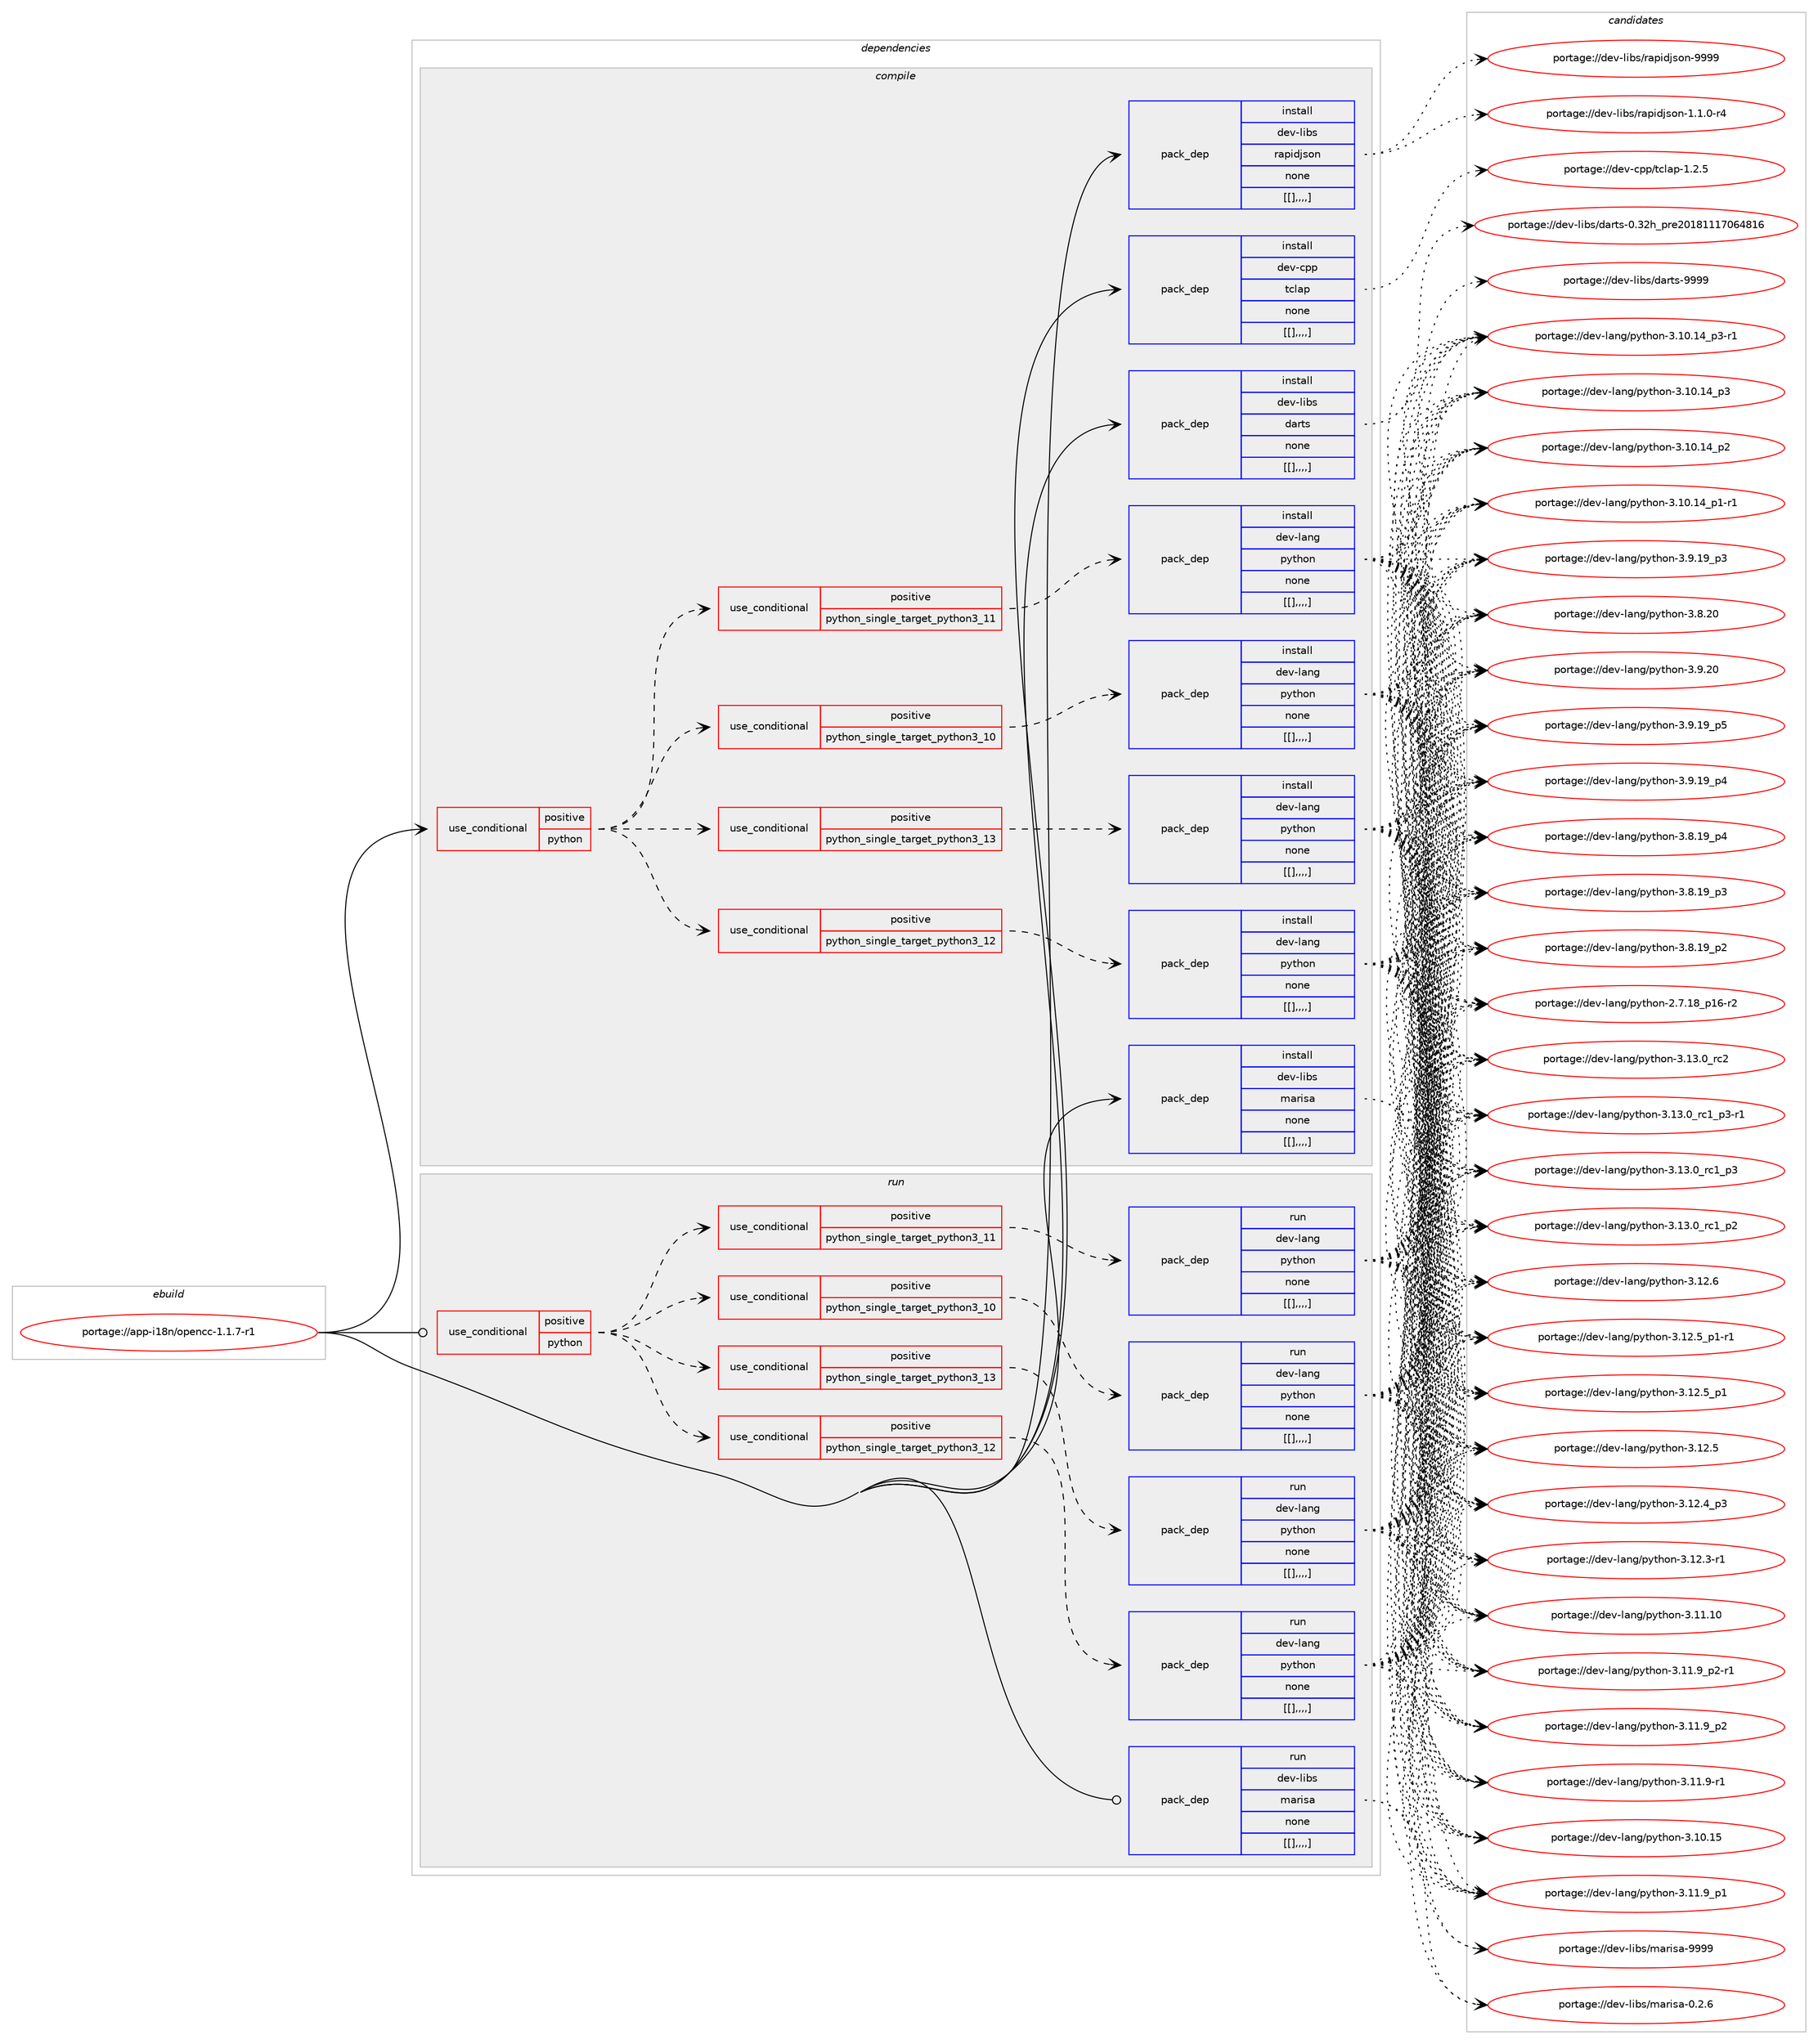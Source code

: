 digraph prolog {

# *************
# Graph options
# *************

newrank=true;
concentrate=true;
compound=true;
graph [rankdir=LR,fontname=Helvetica,fontsize=10,ranksep=1.5];#, ranksep=2.5, nodesep=0.2];
edge  [arrowhead=vee];
node  [fontname=Helvetica,fontsize=10];

# **********
# The ebuild
# **********

subgraph cluster_leftcol {
color=gray;
label=<<i>ebuild</i>>;
id [label="portage://app-i18n/opencc-1.1.7-r1", color=red, width=4, href="../app-i18n/opencc-1.1.7-r1.svg"];
}

# ****************
# The dependencies
# ****************

subgraph cluster_midcol {
color=gray;
label=<<i>dependencies</i>>;
subgraph cluster_compile {
fillcolor="#eeeeee";
style=filled;
label=<<i>compile</i>>;
subgraph cond11396 {
dependency38805 [label=<<TABLE BORDER="0" CELLBORDER="1" CELLSPACING="0" CELLPADDING="4"><TR><TD ROWSPAN="3" CELLPADDING="10">use_conditional</TD></TR><TR><TD>positive</TD></TR><TR><TD>python</TD></TR></TABLE>>, shape=none, color=red];
subgraph cond11397 {
dependency38806 [label=<<TABLE BORDER="0" CELLBORDER="1" CELLSPACING="0" CELLPADDING="4"><TR><TD ROWSPAN="3" CELLPADDING="10">use_conditional</TD></TR><TR><TD>positive</TD></TR><TR><TD>python_single_target_python3_10</TD></TR></TABLE>>, shape=none, color=red];
subgraph pack27034 {
dependency38807 [label=<<TABLE BORDER="0" CELLBORDER="1" CELLSPACING="0" CELLPADDING="4" WIDTH="220"><TR><TD ROWSPAN="6" CELLPADDING="30">pack_dep</TD></TR><TR><TD WIDTH="110">install</TD></TR><TR><TD>dev-lang</TD></TR><TR><TD>python</TD></TR><TR><TD>none</TD></TR><TR><TD>[[],,,,]</TD></TR></TABLE>>, shape=none, color=blue];
}
dependency38806:e -> dependency38807:w [weight=20,style="dashed",arrowhead="vee"];
}
dependency38805:e -> dependency38806:w [weight=20,style="dashed",arrowhead="vee"];
subgraph cond11398 {
dependency38808 [label=<<TABLE BORDER="0" CELLBORDER="1" CELLSPACING="0" CELLPADDING="4"><TR><TD ROWSPAN="3" CELLPADDING="10">use_conditional</TD></TR><TR><TD>positive</TD></TR><TR><TD>python_single_target_python3_11</TD></TR></TABLE>>, shape=none, color=red];
subgraph pack27035 {
dependency38809 [label=<<TABLE BORDER="0" CELLBORDER="1" CELLSPACING="0" CELLPADDING="4" WIDTH="220"><TR><TD ROWSPAN="6" CELLPADDING="30">pack_dep</TD></TR><TR><TD WIDTH="110">install</TD></TR><TR><TD>dev-lang</TD></TR><TR><TD>python</TD></TR><TR><TD>none</TD></TR><TR><TD>[[],,,,]</TD></TR></TABLE>>, shape=none, color=blue];
}
dependency38808:e -> dependency38809:w [weight=20,style="dashed",arrowhead="vee"];
}
dependency38805:e -> dependency38808:w [weight=20,style="dashed",arrowhead="vee"];
subgraph cond11399 {
dependency38810 [label=<<TABLE BORDER="0" CELLBORDER="1" CELLSPACING="0" CELLPADDING="4"><TR><TD ROWSPAN="3" CELLPADDING="10">use_conditional</TD></TR><TR><TD>positive</TD></TR><TR><TD>python_single_target_python3_12</TD></TR></TABLE>>, shape=none, color=red];
subgraph pack27036 {
dependency38811 [label=<<TABLE BORDER="0" CELLBORDER="1" CELLSPACING="0" CELLPADDING="4" WIDTH="220"><TR><TD ROWSPAN="6" CELLPADDING="30">pack_dep</TD></TR><TR><TD WIDTH="110">install</TD></TR><TR><TD>dev-lang</TD></TR><TR><TD>python</TD></TR><TR><TD>none</TD></TR><TR><TD>[[],,,,]</TD></TR></TABLE>>, shape=none, color=blue];
}
dependency38810:e -> dependency38811:w [weight=20,style="dashed",arrowhead="vee"];
}
dependency38805:e -> dependency38810:w [weight=20,style="dashed",arrowhead="vee"];
subgraph cond11400 {
dependency38812 [label=<<TABLE BORDER="0" CELLBORDER="1" CELLSPACING="0" CELLPADDING="4"><TR><TD ROWSPAN="3" CELLPADDING="10">use_conditional</TD></TR><TR><TD>positive</TD></TR><TR><TD>python_single_target_python3_13</TD></TR></TABLE>>, shape=none, color=red];
subgraph pack27037 {
dependency38813 [label=<<TABLE BORDER="0" CELLBORDER="1" CELLSPACING="0" CELLPADDING="4" WIDTH="220"><TR><TD ROWSPAN="6" CELLPADDING="30">pack_dep</TD></TR><TR><TD WIDTH="110">install</TD></TR><TR><TD>dev-lang</TD></TR><TR><TD>python</TD></TR><TR><TD>none</TD></TR><TR><TD>[[],,,,]</TD></TR></TABLE>>, shape=none, color=blue];
}
dependency38812:e -> dependency38813:w [weight=20,style="dashed",arrowhead="vee"];
}
dependency38805:e -> dependency38812:w [weight=20,style="dashed",arrowhead="vee"];
}
id:e -> dependency38805:w [weight=20,style="solid",arrowhead="vee"];
subgraph pack27038 {
dependency38814 [label=<<TABLE BORDER="0" CELLBORDER="1" CELLSPACING="0" CELLPADDING="4" WIDTH="220"><TR><TD ROWSPAN="6" CELLPADDING="30">pack_dep</TD></TR><TR><TD WIDTH="110">install</TD></TR><TR><TD>dev-cpp</TD></TR><TR><TD>tclap</TD></TR><TR><TD>none</TD></TR><TR><TD>[[],,,,]</TD></TR></TABLE>>, shape=none, color=blue];
}
id:e -> dependency38814:w [weight=20,style="solid",arrowhead="vee"];
subgraph pack27039 {
dependency38815 [label=<<TABLE BORDER="0" CELLBORDER="1" CELLSPACING="0" CELLPADDING="4" WIDTH="220"><TR><TD ROWSPAN="6" CELLPADDING="30">pack_dep</TD></TR><TR><TD WIDTH="110">install</TD></TR><TR><TD>dev-libs</TD></TR><TR><TD>darts</TD></TR><TR><TD>none</TD></TR><TR><TD>[[],,,,]</TD></TR></TABLE>>, shape=none, color=blue];
}
id:e -> dependency38815:w [weight=20,style="solid",arrowhead="vee"];
subgraph pack27040 {
dependency38816 [label=<<TABLE BORDER="0" CELLBORDER="1" CELLSPACING="0" CELLPADDING="4" WIDTH="220"><TR><TD ROWSPAN="6" CELLPADDING="30">pack_dep</TD></TR><TR><TD WIDTH="110">install</TD></TR><TR><TD>dev-libs</TD></TR><TR><TD>marisa</TD></TR><TR><TD>none</TD></TR><TR><TD>[[],,,,]</TD></TR></TABLE>>, shape=none, color=blue];
}
id:e -> dependency38816:w [weight=20,style="solid",arrowhead="vee"];
subgraph pack27041 {
dependency38817 [label=<<TABLE BORDER="0" CELLBORDER="1" CELLSPACING="0" CELLPADDING="4" WIDTH="220"><TR><TD ROWSPAN="6" CELLPADDING="30">pack_dep</TD></TR><TR><TD WIDTH="110">install</TD></TR><TR><TD>dev-libs</TD></TR><TR><TD>rapidjson</TD></TR><TR><TD>none</TD></TR><TR><TD>[[],,,,]</TD></TR></TABLE>>, shape=none, color=blue];
}
id:e -> dependency38817:w [weight=20,style="solid",arrowhead="vee"];
}
subgraph cluster_compileandrun {
fillcolor="#eeeeee";
style=filled;
label=<<i>compile and run</i>>;
}
subgraph cluster_run {
fillcolor="#eeeeee";
style=filled;
label=<<i>run</i>>;
subgraph cond11401 {
dependency38818 [label=<<TABLE BORDER="0" CELLBORDER="1" CELLSPACING="0" CELLPADDING="4"><TR><TD ROWSPAN="3" CELLPADDING="10">use_conditional</TD></TR><TR><TD>positive</TD></TR><TR><TD>python</TD></TR></TABLE>>, shape=none, color=red];
subgraph cond11402 {
dependency38819 [label=<<TABLE BORDER="0" CELLBORDER="1" CELLSPACING="0" CELLPADDING="4"><TR><TD ROWSPAN="3" CELLPADDING="10">use_conditional</TD></TR><TR><TD>positive</TD></TR><TR><TD>python_single_target_python3_10</TD></TR></TABLE>>, shape=none, color=red];
subgraph pack27042 {
dependency38820 [label=<<TABLE BORDER="0" CELLBORDER="1" CELLSPACING="0" CELLPADDING="4" WIDTH="220"><TR><TD ROWSPAN="6" CELLPADDING="30">pack_dep</TD></TR><TR><TD WIDTH="110">run</TD></TR><TR><TD>dev-lang</TD></TR><TR><TD>python</TD></TR><TR><TD>none</TD></TR><TR><TD>[[],,,,]</TD></TR></TABLE>>, shape=none, color=blue];
}
dependency38819:e -> dependency38820:w [weight=20,style="dashed",arrowhead="vee"];
}
dependency38818:e -> dependency38819:w [weight=20,style="dashed",arrowhead="vee"];
subgraph cond11403 {
dependency38821 [label=<<TABLE BORDER="0" CELLBORDER="1" CELLSPACING="0" CELLPADDING="4"><TR><TD ROWSPAN="3" CELLPADDING="10">use_conditional</TD></TR><TR><TD>positive</TD></TR><TR><TD>python_single_target_python3_11</TD></TR></TABLE>>, shape=none, color=red];
subgraph pack27043 {
dependency38822 [label=<<TABLE BORDER="0" CELLBORDER="1" CELLSPACING="0" CELLPADDING="4" WIDTH="220"><TR><TD ROWSPAN="6" CELLPADDING="30">pack_dep</TD></TR><TR><TD WIDTH="110">run</TD></TR><TR><TD>dev-lang</TD></TR><TR><TD>python</TD></TR><TR><TD>none</TD></TR><TR><TD>[[],,,,]</TD></TR></TABLE>>, shape=none, color=blue];
}
dependency38821:e -> dependency38822:w [weight=20,style="dashed",arrowhead="vee"];
}
dependency38818:e -> dependency38821:w [weight=20,style="dashed",arrowhead="vee"];
subgraph cond11404 {
dependency38823 [label=<<TABLE BORDER="0" CELLBORDER="1" CELLSPACING="0" CELLPADDING="4"><TR><TD ROWSPAN="3" CELLPADDING="10">use_conditional</TD></TR><TR><TD>positive</TD></TR><TR><TD>python_single_target_python3_12</TD></TR></TABLE>>, shape=none, color=red];
subgraph pack27044 {
dependency38824 [label=<<TABLE BORDER="0" CELLBORDER="1" CELLSPACING="0" CELLPADDING="4" WIDTH="220"><TR><TD ROWSPAN="6" CELLPADDING="30">pack_dep</TD></TR><TR><TD WIDTH="110">run</TD></TR><TR><TD>dev-lang</TD></TR><TR><TD>python</TD></TR><TR><TD>none</TD></TR><TR><TD>[[],,,,]</TD></TR></TABLE>>, shape=none, color=blue];
}
dependency38823:e -> dependency38824:w [weight=20,style="dashed",arrowhead="vee"];
}
dependency38818:e -> dependency38823:w [weight=20,style="dashed",arrowhead="vee"];
subgraph cond11405 {
dependency38825 [label=<<TABLE BORDER="0" CELLBORDER="1" CELLSPACING="0" CELLPADDING="4"><TR><TD ROWSPAN="3" CELLPADDING="10">use_conditional</TD></TR><TR><TD>positive</TD></TR><TR><TD>python_single_target_python3_13</TD></TR></TABLE>>, shape=none, color=red];
subgraph pack27045 {
dependency38826 [label=<<TABLE BORDER="0" CELLBORDER="1" CELLSPACING="0" CELLPADDING="4" WIDTH="220"><TR><TD ROWSPAN="6" CELLPADDING="30">pack_dep</TD></TR><TR><TD WIDTH="110">run</TD></TR><TR><TD>dev-lang</TD></TR><TR><TD>python</TD></TR><TR><TD>none</TD></TR><TR><TD>[[],,,,]</TD></TR></TABLE>>, shape=none, color=blue];
}
dependency38825:e -> dependency38826:w [weight=20,style="dashed",arrowhead="vee"];
}
dependency38818:e -> dependency38825:w [weight=20,style="dashed",arrowhead="vee"];
}
id:e -> dependency38818:w [weight=20,style="solid",arrowhead="odot"];
subgraph pack27046 {
dependency38827 [label=<<TABLE BORDER="0" CELLBORDER="1" CELLSPACING="0" CELLPADDING="4" WIDTH="220"><TR><TD ROWSPAN="6" CELLPADDING="30">pack_dep</TD></TR><TR><TD WIDTH="110">run</TD></TR><TR><TD>dev-libs</TD></TR><TR><TD>marisa</TD></TR><TR><TD>none</TD></TR><TR><TD>[[],,,,]</TD></TR></TABLE>>, shape=none, color=blue];
}
id:e -> dependency38827:w [weight=20,style="solid",arrowhead="odot"];
}
}

# **************
# The candidates
# **************

subgraph cluster_choices {
rank=same;
color=gray;
label=<<i>candidates</i>>;

subgraph choice27034 {
color=black;
nodesep=1;
choice10010111845108971101034711212111610411111045514649514648951149950 [label="portage://dev-lang/python-3.13.0_rc2", color=red, width=4,href="../dev-lang/python-3.13.0_rc2.svg"];
choice1001011184510897110103471121211161041111104551464951464895114994995112514511449 [label="portage://dev-lang/python-3.13.0_rc1_p3-r1", color=red, width=4,href="../dev-lang/python-3.13.0_rc1_p3-r1.svg"];
choice100101118451089711010347112121116104111110455146495146489511499499511251 [label="portage://dev-lang/python-3.13.0_rc1_p3", color=red, width=4,href="../dev-lang/python-3.13.0_rc1_p3.svg"];
choice100101118451089711010347112121116104111110455146495146489511499499511250 [label="portage://dev-lang/python-3.13.0_rc1_p2", color=red, width=4,href="../dev-lang/python-3.13.0_rc1_p2.svg"];
choice10010111845108971101034711212111610411111045514649504654 [label="portage://dev-lang/python-3.12.6", color=red, width=4,href="../dev-lang/python-3.12.6.svg"];
choice1001011184510897110103471121211161041111104551464950465395112494511449 [label="portage://dev-lang/python-3.12.5_p1-r1", color=red, width=4,href="../dev-lang/python-3.12.5_p1-r1.svg"];
choice100101118451089711010347112121116104111110455146495046539511249 [label="portage://dev-lang/python-3.12.5_p1", color=red, width=4,href="../dev-lang/python-3.12.5_p1.svg"];
choice10010111845108971101034711212111610411111045514649504653 [label="portage://dev-lang/python-3.12.5", color=red, width=4,href="../dev-lang/python-3.12.5.svg"];
choice100101118451089711010347112121116104111110455146495046529511251 [label="portage://dev-lang/python-3.12.4_p3", color=red, width=4,href="../dev-lang/python-3.12.4_p3.svg"];
choice100101118451089711010347112121116104111110455146495046514511449 [label="portage://dev-lang/python-3.12.3-r1", color=red, width=4,href="../dev-lang/python-3.12.3-r1.svg"];
choice1001011184510897110103471121211161041111104551464949464948 [label="portage://dev-lang/python-3.11.10", color=red, width=4,href="../dev-lang/python-3.11.10.svg"];
choice1001011184510897110103471121211161041111104551464949465795112504511449 [label="portage://dev-lang/python-3.11.9_p2-r1", color=red, width=4,href="../dev-lang/python-3.11.9_p2-r1.svg"];
choice100101118451089711010347112121116104111110455146494946579511250 [label="portage://dev-lang/python-3.11.9_p2", color=red, width=4,href="../dev-lang/python-3.11.9_p2.svg"];
choice100101118451089711010347112121116104111110455146494946579511249 [label="portage://dev-lang/python-3.11.9_p1", color=red, width=4,href="../dev-lang/python-3.11.9_p1.svg"];
choice100101118451089711010347112121116104111110455146494946574511449 [label="portage://dev-lang/python-3.11.9-r1", color=red, width=4,href="../dev-lang/python-3.11.9-r1.svg"];
choice1001011184510897110103471121211161041111104551464948464953 [label="portage://dev-lang/python-3.10.15", color=red, width=4,href="../dev-lang/python-3.10.15.svg"];
choice100101118451089711010347112121116104111110455146494846495295112514511449 [label="portage://dev-lang/python-3.10.14_p3-r1", color=red, width=4,href="../dev-lang/python-3.10.14_p3-r1.svg"];
choice10010111845108971101034711212111610411111045514649484649529511251 [label="portage://dev-lang/python-3.10.14_p3", color=red, width=4,href="../dev-lang/python-3.10.14_p3.svg"];
choice10010111845108971101034711212111610411111045514649484649529511250 [label="portage://dev-lang/python-3.10.14_p2", color=red, width=4,href="../dev-lang/python-3.10.14_p2.svg"];
choice100101118451089711010347112121116104111110455146494846495295112494511449 [label="portage://dev-lang/python-3.10.14_p1-r1", color=red, width=4,href="../dev-lang/python-3.10.14_p1-r1.svg"];
choice10010111845108971101034711212111610411111045514657465048 [label="portage://dev-lang/python-3.9.20", color=red, width=4,href="../dev-lang/python-3.9.20.svg"];
choice100101118451089711010347112121116104111110455146574649579511253 [label="portage://dev-lang/python-3.9.19_p5", color=red, width=4,href="../dev-lang/python-3.9.19_p5.svg"];
choice100101118451089711010347112121116104111110455146574649579511252 [label="portage://dev-lang/python-3.9.19_p4", color=red, width=4,href="../dev-lang/python-3.9.19_p4.svg"];
choice100101118451089711010347112121116104111110455146574649579511251 [label="portage://dev-lang/python-3.9.19_p3", color=red, width=4,href="../dev-lang/python-3.9.19_p3.svg"];
choice10010111845108971101034711212111610411111045514656465048 [label="portage://dev-lang/python-3.8.20", color=red, width=4,href="../dev-lang/python-3.8.20.svg"];
choice100101118451089711010347112121116104111110455146564649579511252 [label="portage://dev-lang/python-3.8.19_p4", color=red, width=4,href="../dev-lang/python-3.8.19_p4.svg"];
choice100101118451089711010347112121116104111110455146564649579511251 [label="portage://dev-lang/python-3.8.19_p3", color=red, width=4,href="../dev-lang/python-3.8.19_p3.svg"];
choice100101118451089711010347112121116104111110455146564649579511250 [label="portage://dev-lang/python-3.8.19_p2", color=red, width=4,href="../dev-lang/python-3.8.19_p2.svg"];
choice100101118451089711010347112121116104111110455046554649569511249544511450 [label="portage://dev-lang/python-2.7.18_p16-r2", color=red, width=4,href="../dev-lang/python-2.7.18_p16-r2.svg"];
dependency38807:e -> choice10010111845108971101034711212111610411111045514649514648951149950:w [style=dotted,weight="100"];
dependency38807:e -> choice1001011184510897110103471121211161041111104551464951464895114994995112514511449:w [style=dotted,weight="100"];
dependency38807:e -> choice100101118451089711010347112121116104111110455146495146489511499499511251:w [style=dotted,weight="100"];
dependency38807:e -> choice100101118451089711010347112121116104111110455146495146489511499499511250:w [style=dotted,weight="100"];
dependency38807:e -> choice10010111845108971101034711212111610411111045514649504654:w [style=dotted,weight="100"];
dependency38807:e -> choice1001011184510897110103471121211161041111104551464950465395112494511449:w [style=dotted,weight="100"];
dependency38807:e -> choice100101118451089711010347112121116104111110455146495046539511249:w [style=dotted,weight="100"];
dependency38807:e -> choice10010111845108971101034711212111610411111045514649504653:w [style=dotted,weight="100"];
dependency38807:e -> choice100101118451089711010347112121116104111110455146495046529511251:w [style=dotted,weight="100"];
dependency38807:e -> choice100101118451089711010347112121116104111110455146495046514511449:w [style=dotted,weight="100"];
dependency38807:e -> choice1001011184510897110103471121211161041111104551464949464948:w [style=dotted,weight="100"];
dependency38807:e -> choice1001011184510897110103471121211161041111104551464949465795112504511449:w [style=dotted,weight="100"];
dependency38807:e -> choice100101118451089711010347112121116104111110455146494946579511250:w [style=dotted,weight="100"];
dependency38807:e -> choice100101118451089711010347112121116104111110455146494946579511249:w [style=dotted,weight="100"];
dependency38807:e -> choice100101118451089711010347112121116104111110455146494946574511449:w [style=dotted,weight="100"];
dependency38807:e -> choice1001011184510897110103471121211161041111104551464948464953:w [style=dotted,weight="100"];
dependency38807:e -> choice100101118451089711010347112121116104111110455146494846495295112514511449:w [style=dotted,weight="100"];
dependency38807:e -> choice10010111845108971101034711212111610411111045514649484649529511251:w [style=dotted,weight="100"];
dependency38807:e -> choice10010111845108971101034711212111610411111045514649484649529511250:w [style=dotted,weight="100"];
dependency38807:e -> choice100101118451089711010347112121116104111110455146494846495295112494511449:w [style=dotted,weight="100"];
dependency38807:e -> choice10010111845108971101034711212111610411111045514657465048:w [style=dotted,weight="100"];
dependency38807:e -> choice100101118451089711010347112121116104111110455146574649579511253:w [style=dotted,weight="100"];
dependency38807:e -> choice100101118451089711010347112121116104111110455146574649579511252:w [style=dotted,weight="100"];
dependency38807:e -> choice100101118451089711010347112121116104111110455146574649579511251:w [style=dotted,weight="100"];
dependency38807:e -> choice10010111845108971101034711212111610411111045514656465048:w [style=dotted,weight="100"];
dependency38807:e -> choice100101118451089711010347112121116104111110455146564649579511252:w [style=dotted,weight="100"];
dependency38807:e -> choice100101118451089711010347112121116104111110455146564649579511251:w [style=dotted,weight="100"];
dependency38807:e -> choice100101118451089711010347112121116104111110455146564649579511250:w [style=dotted,weight="100"];
dependency38807:e -> choice100101118451089711010347112121116104111110455046554649569511249544511450:w [style=dotted,weight="100"];
}
subgraph choice27035 {
color=black;
nodesep=1;
choice10010111845108971101034711212111610411111045514649514648951149950 [label="portage://dev-lang/python-3.13.0_rc2", color=red, width=4,href="../dev-lang/python-3.13.0_rc2.svg"];
choice1001011184510897110103471121211161041111104551464951464895114994995112514511449 [label="portage://dev-lang/python-3.13.0_rc1_p3-r1", color=red, width=4,href="../dev-lang/python-3.13.0_rc1_p3-r1.svg"];
choice100101118451089711010347112121116104111110455146495146489511499499511251 [label="portage://dev-lang/python-3.13.0_rc1_p3", color=red, width=4,href="../dev-lang/python-3.13.0_rc1_p3.svg"];
choice100101118451089711010347112121116104111110455146495146489511499499511250 [label="portage://dev-lang/python-3.13.0_rc1_p2", color=red, width=4,href="../dev-lang/python-3.13.0_rc1_p2.svg"];
choice10010111845108971101034711212111610411111045514649504654 [label="portage://dev-lang/python-3.12.6", color=red, width=4,href="../dev-lang/python-3.12.6.svg"];
choice1001011184510897110103471121211161041111104551464950465395112494511449 [label="portage://dev-lang/python-3.12.5_p1-r1", color=red, width=4,href="../dev-lang/python-3.12.5_p1-r1.svg"];
choice100101118451089711010347112121116104111110455146495046539511249 [label="portage://dev-lang/python-3.12.5_p1", color=red, width=4,href="../dev-lang/python-3.12.5_p1.svg"];
choice10010111845108971101034711212111610411111045514649504653 [label="portage://dev-lang/python-3.12.5", color=red, width=4,href="../dev-lang/python-3.12.5.svg"];
choice100101118451089711010347112121116104111110455146495046529511251 [label="portage://dev-lang/python-3.12.4_p3", color=red, width=4,href="../dev-lang/python-3.12.4_p3.svg"];
choice100101118451089711010347112121116104111110455146495046514511449 [label="portage://dev-lang/python-3.12.3-r1", color=red, width=4,href="../dev-lang/python-3.12.3-r1.svg"];
choice1001011184510897110103471121211161041111104551464949464948 [label="portage://dev-lang/python-3.11.10", color=red, width=4,href="../dev-lang/python-3.11.10.svg"];
choice1001011184510897110103471121211161041111104551464949465795112504511449 [label="portage://dev-lang/python-3.11.9_p2-r1", color=red, width=4,href="../dev-lang/python-3.11.9_p2-r1.svg"];
choice100101118451089711010347112121116104111110455146494946579511250 [label="portage://dev-lang/python-3.11.9_p2", color=red, width=4,href="../dev-lang/python-3.11.9_p2.svg"];
choice100101118451089711010347112121116104111110455146494946579511249 [label="portage://dev-lang/python-3.11.9_p1", color=red, width=4,href="../dev-lang/python-3.11.9_p1.svg"];
choice100101118451089711010347112121116104111110455146494946574511449 [label="portage://dev-lang/python-3.11.9-r1", color=red, width=4,href="../dev-lang/python-3.11.9-r1.svg"];
choice1001011184510897110103471121211161041111104551464948464953 [label="portage://dev-lang/python-3.10.15", color=red, width=4,href="../dev-lang/python-3.10.15.svg"];
choice100101118451089711010347112121116104111110455146494846495295112514511449 [label="portage://dev-lang/python-3.10.14_p3-r1", color=red, width=4,href="../dev-lang/python-3.10.14_p3-r1.svg"];
choice10010111845108971101034711212111610411111045514649484649529511251 [label="portage://dev-lang/python-3.10.14_p3", color=red, width=4,href="../dev-lang/python-3.10.14_p3.svg"];
choice10010111845108971101034711212111610411111045514649484649529511250 [label="portage://dev-lang/python-3.10.14_p2", color=red, width=4,href="../dev-lang/python-3.10.14_p2.svg"];
choice100101118451089711010347112121116104111110455146494846495295112494511449 [label="portage://dev-lang/python-3.10.14_p1-r1", color=red, width=4,href="../dev-lang/python-3.10.14_p1-r1.svg"];
choice10010111845108971101034711212111610411111045514657465048 [label="portage://dev-lang/python-3.9.20", color=red, width=4,href="../dev-lang/python-3.9.20.svg"];
choice100101118451089711010347112121116104111110455146574649579511253 [label="portage://dev-lang/python-3.9.19_p5", color=red, width=4,href="../dev-lang/python-3.9.19_p5.svg"];
choice100101118451089711010347112121116104111110455146574649579511252 [label="portage://dev-lang/python-3.9.19_p4", color=red, width=4,href="../dev-lang/python-3.9.19_p4.svg"];
choice100101118451089711010347112121116104111110455146574649579511251 [label="portage://dev-lang/python-3.9.19_p3", color=red, width=4,href="../dev-lang/python-3.9.19_p3.svg"];
choice10010111845108971101034711212111610411111045514656465048 [label="portage://dev-lang/python-3.8.20", color=red, width=4,href="../dev-lang/python-3.8.20.svg"];
choice100101118451089711010347112121116104111110455146564649579511252 [label="portage://dev-lang/python-3.8.19_p4", color=red, width=4,href="../dev-lang/python-3.8.19_p4.svg"];
choice100101118451089711010347112121116104111110455146564649579511251 [label="portage://dev-lang/python-3.8.19_p3", color=red, width=4,href="../dev-lang/python-3.8.19_p3.svg"];
choice100101118451089711010347112121116104111110455146564649579511250 [label="portage://dev-lang/python-3.8.19_p2", color=red, width=4,href="../dev-lang/python-3.8.19_p2.svg"];
choice100101118451089711010347112121116104111110455046554649569511249544511450 [label="portage://dev-lang/python-2.7.18_p16-r2", color=red, width=4,href="../dev-lang/python-2.7.18_p16-r2.svg"];
dependency38809:e -> choice10010111845108971101034711212111610411111045514649514648951149950:w [style=dotted,weight="100"];
dependency38809:e -> choice1001011184510897110103471121211161041111104551464951464895114994995112514511449:w [style=dotted,weight="100"];
dependency38809:e -> choice100101118451089711010347112121116104111110455146495146489511499499511251:w [style=dotted,weight="100"];
dependency38809:e -> choice100101118451089711010347112121116104111110455146495146489511499499511250:w [style=dotted,weight="100"];
dependency38809:e -> choice10010111845108971101034711212111610411111045514649504654:w [style=dotted,weight="100"];
dependency38809:e -> choice1001011184510897110103471121211161041111104551464950465395112494511449:w [style=dotted,weight="100"];
dependency38809:e -> choice100101118451089711010347112121116104111110455146495046539511249:w [style=dotted,weight="100"];
dependency38809:e -> choice10010111845108971101034711212111610411111045514649504653:w [style=dotted,weight="100"];
dependency38809:e -> choice100101118451089711010347112121116104111110455146495046529511251:w [style=dotted,weight="100"];
dependency38809:e -> choice100101118451089711010347112121116104111110455146495046514511449:w [style=dotted,weight="100"];
dependency38809:e -> choice1001011184510897110103471121211161041111104551464949464948:w [style=dotted,weight="100"];
dependency38809:e -> choice1001011184510897110103471121211161041111104551464949465795112504511449:w [style=dotted,weight="100"];
dependency38809:e -> choice100101118451089711010347112121116104111110455146494946579511250:w [style=dotted,weight="100"];
dependency38809:e -> choice100101118451089711010347112121116104111110455146494946579511249:w [style=dotted,weight="100"];
dependency38809:e -> choice100101118451089711010347112121116104111110455146494946574511449:w [style=dotted,weight="100"];
dependency38809:e -> choice1001011184510897110103471121211161041111104551464948464953:w [style=dotted,weight="100"];
dependency38809:e -> choice100101118451089711010347112121116104111110455146494846495295112514511449:w [style=dotted,weight="100"];
dependency38809:e -> choice10010111845108971101034711212111610411111045514649484649529511251:w [style=dotted,weight="100"];
dependency38809:e -> choice10010111845108971101034711212111610411111045514649484649529511250:w [style=dotted,weight="100"];
dependency38809:e -> choice100101118451089711010347112121116104111110455146494846495295112494511449:w [style=dotted,weight="100"];
dependency38809:e -> choice10010111845108971101034711212111610411111045514657465048:w [style=dotted,weight="100"];
dependency38809:e -> choice100101118451089711010347112121116104111110455146574649579511253:w [style=dotted,weight="100"];
dependency38809:e -> choice100101118451089711010347112121116104111110455146574649579511252:w [style=dotted,weight="100"];
dependency38809:e -> choice100101118451089711010347112121116104111110455146574649579511251:w [style=dotted,weight="100"];
dependency38809:e -> choice10010111845108971101034711212111610411111045514656465048:w [style=dotted,weight="100"];
dependency38809:e -> choice100101118451089711010347112121116104111110455146564649579511252:w [style=dotted,weight="100"];
dependency38809:e -> choice100101118451089711010347112121116104111110455146564649579511251:w [style=dotted,weight="100"];
dependency38809:e -> choice100101118451089711010347112121116104111110455146564649579511250:w [style=dotted,weight="100"];
dependency38809:e -> choice100101118451089711010347112121116104111110455046554649569511249544511450:w [style=dotted,weight="100"];
}
subgraph choice27036 {
color=black;
nodesep=1;
choice10010111845108971101034711212111610411111045514649514648951149950 [label="portage://dev-lang/python-3.13.0_rc2", color=red, width=4,href="../dev-lang/python-3.13.0_rc2.svg"];
choice1001011184510897110103471121211161041111104551464951464895114994995112514511449 [label="portage://dev-lang/python-3.13.0_rc1_p3-r1", color=red, width=4,href="../dev-lang/python-3.13.0_rc1_p3-r1.svg"];
choice100101118451089711010347112121116104111110455146495146489511499499511251 [label="portage://dev-lang/python-3.13.0_rc1_p3", color=red, width=4,href="../dev-lang/python-3.13.0_rc1_p3.svg"];
choice100101118451089711010347112121116104111110455146495146489511499499511250 [label="portage://dev-lang/python-3.13.0_rc1_p2", color=red, width=4,href="../dev-lang/python-3.13.0_rc1_p2.svg"];
choice10010111845108971101034711212111610411111045514649504654 [label="portage://dev-lang/python-3.12.6", color=red, width=4,href="../dev-lang/python-3.12.6.svg"];
choice1001011184510897110103471121211161041111104551464950465395112494511449 [label="portage://dev-lang/python-3.12.5_p1-r1", color=red, width=4,href="../dev-lang/python-3.12.5_p1-r1.svg"];
choice100101118451089711010347112121116104111110455146495046539511249 [label="portage://dev-lang/python-3.12.5_p1", color=red, width=4,href="../dev-lang/python-3.12.5_p1.svg"];
choice10010111845108971101034711212111610411111045514649504653 [label="portage://dev-lang/python-3.12.5", color=red, width=4,href="../dev-lang/python-3.12.5.svg"];
choice100101118451089711010347112121116104111110455146495046529511251 [label="portage://dev-lang/python-3.12.4_p3", color=red, width=4,href="../dev-lang/python-3.12.4_p3.svg"];
choice100101118451089711010347112121116104111110455146495046514511449 [label="portage://dev-lang/python-3.12.3-r1", color=red, width=4,href="../dev-lang/python-3.12.3-r1.svg"];
choice1001011184510897110103471121211161041111104551464949464948 [label="portage://dev-lang/python-3.11.10", color=red, width=4,href="../dev-lang/python-3.11.10.svg"];
choice1001011184510897110103471121211161041111104551464949465795112504511449 [label="portage://dev-lang/python-3.11.9_p2-r1", color=red, width=4,href="../dev-lang/python-3.11.9_p2-r1.svg"];
choice100101118451089711010347112121116104111110455146494946579511250 [label="portage://dev-lang/python-3.11.9_p2", color=red, width=4,href="../dev-lang/python-3.11.9_p2.svg"];
choice100101118451089711010347112121116104111110455146494946579511249 [label="portage://dev-lang/python-3.11.9_p1", color=red, width=4,href="../dev-lang/python-3.11.9_p1.svg"];
choice100101118451089711010347112121116104111110455146494946574511449 [label="portage://dev-lang/python-3.11.9-r1", color=red, width=4,href="../dev-lang/python-3.11.9-r1.svg"];
choice1001011184510897110103471121211161041111104551464948464953 [label="portage://dev-lang/python-3.10.15", color=red, width=4,href="../dev-lang/python-3.10.15.svg"];
choice100101118451089711010347112121116104111110455146494846495295112514511449 [label="portage://dev-lang/python-3.10.14_p3-r1", color=red, width=4,href="../dev-lang/python-3.10.14_p3-r1.svg"];
choice10010111845108971101034711212111610411111045514649484649529511251 [label="portage://dev-lang/python-3.10.14_p3", color=red, width=4,href="../dev-lang/python-3.10.14_p3.svg"];
choice10010111845108971101034711212111610411111045514649484649529511250 [label="portage://dev-lang/python-3.10.14_p2", color=red, width=4,href="../dev-lang/python-3.10.14_p2.svg"];
choice100101118451089711010347112121116104111110455146494846495295112494511449 [label="portage://dev-lang/python-3.10.14_p1-r1", color=red, width=4,href="../dev-lang/python-3.10.14_p1-r1.svg"];
choice10010111845108971101034711212111610411111045514657465048 [label="portage://dev-lang/python-3.9.20", color=red, width=4,href="../dev-lang/python-3.9.20.svg"];
choice100101118451089711010347112121116104111110455146574649579511253 [label="portage://dev-lang/python-3.9.19_p5", color=red, width=4,href="../dev-lang/python-3.9.19_p5.svg"];
choice100101118451089711010347112121116104111110455146574649579511252 [label="portage://dev-lang/python-3.9.19_p4", color=red, width=4,href="../dev-lang/python-3.9.19_p4.svg"];
choice100101118451089711010347112121116104111110455146574649579511251 [label="portage://dev-lang/python-3.9.19_p3", color=red, width=4,href="../dev-lang/python-3.9.19_p3.svg"];
choice10010111845108971101034711212111610411111045514656465048 [label="portage://dev-lang/python-3.8.20", color=red, width=4,href="../dev-lang/python-3.8.20.svg"];
choice100101118451089711010347112121116104111110455146564649579511252 [label="portage://dev-lang/python-3.8.19_p4", color=red, width=4,href="../dev-lang/python-3.8.19_p4.svg"];
choice100101118451089711010347112121116104111110455146564649579511251 [label="portage://dev-lang/python-3.8.19_p3", color=red, width=4,href="../dev-lang/python-3.8.19_p3.svg"];
choice100101118451089711010347112121116104111110455146564649579511250 [label="portage://dev-lang/python-3.8.19_p2", color=red, width=4,href="../dev-lang/python-3.8.19_p2.svg"];
choice100101118451089711010347112121116104111110455046554649569511249544511450 [label="portage://dev-lang/python-2.7.18_p16-r2", color=red, width=4,href="../dev-lang/python-2.7.18_p16-r2.svg"];
dependency38811:e -> choice10010111845108971101034711212111610411111045514649514648951149950:w [style=dotted,weight="100"];
dependency38811:e -> choice1001011184510897110103471121211161041111104551464951464895114994995112514511449:w [style=dotted,weight="100"];
dependency38811:e -> choice100101118451089711010347112121116104111110455146495146489511499499511251:w [style=dotted,weight="100"];
dependency38811:e -> choice100101118451089711010347112121116104111110455146495146489511499499511250:w [style=dotted,weight="100"];
dependency38811:e -> choice10010111845108971101034711212111610411111045514649504654:w [style=dotted,weight="100"];
dependency38811:e -> choice1001011184510897110103471121211161041111104551464950465395112494511449:w [style=dotted,weight="100"];
dependency38811:e -> choice100101118451089711010347112121116104111110455146495046539511249:w [style=dotted,weight="100"];
dependency38811:e -> choice10010111845108971101034711212111610411111045514649504653:w [style=dotted,weight="100"];
dependency38811:e -> choice100101118451089711010347112121116104111110455146495046529511251:w [style=dotted,weight="100"];
dependency38811:e -> choice100101118451089711010347112121116104111110455146495046514511449:w [style=dotted,weight="100"];
dependency38811:e -> choice1001011184510897110103471121211161041111104551464949464948:w [style=dotted,weight="100"];
dependency38811:e -> choice1001011184510897110103471121211161041111104551464949465795112504511449:w [style=dotted,weight="100"];
dependency38811:e -> choice100101118451089711010347112121116104111110455146494946579511250:w [style=dotted,weight="100"];
dependency38811:e -> choice100101118451089711010347112121116104111110455146494946579511249:w [style=dotted,weight="100"];
dependency38811:e -> choice100101118451089711010347112121116104111110455146494946574511449:w [style=dotted,weight="100"];
dependency38811:e -> choice1001011184510897110103471121211161041111104551464948464953:w [style=dotted,weight="100"];
dependency38811:e -> choice100101118451089711010347112121116104111110455146494846495295112514511449:w [style=dotted,weight="100"];
dependency38811:e -> choice10010111845108971101034711212111610411111045514649484649529511251:w [style=dotted,weight="100"];
dependency38811:e -> choice10010111845108971101034711212111610411111045514649484649529511250:w [style=dotted,weight="100"];
dependency38811:e -> choice100101118451089711010347112121116104111110455146494846495295112494511449:w [style=dotted,weight="100"];
dependency38811:e -> choice10010111845108971101034711212111610411111045514657465048:w [style=dotted,weight="100"];
dependency38811:e -> choice100101118451089711010347112121116104111110455146574649579511253:w [style=dotted,weight="100"];
dependency38811:e -> choice100101118451089711010347112121116104111110455146574649579511252:w [style=dotted,weight="100"];
dependency38811:e -> choice100101118451089711010347112121116104111110455146574649579511251:w [style=dotted,weight="100"];
dependency38811:e -> choice10010111845108971101034711212111610411111045514656465048:w [style=dotted,weight="100"];
dependency38811:e -> choice100101118451089711010347112121116104111110455146564649579511252:w [style=dotted,weight="100"];
dependency38811:e -> choice100101118451089711010347112121116104111110455146564649579511251:w [style=dotted,weight="100"];
dependency38811:e -> choice100101118451089711010347112121116104111110455146564649579511250:w [style=dotted,weight="100"];
dependency38811:e -> choice100101118451089711010347112121116104111110455046554649569511249544511450:w [style=dotted,weight="100"];
}
subgraph choice27037 {
color=black;
nodesep=1;
choice10010111845108971101034711212111610411111045514649514648951149950 [label="portage://dev-lang/python-3.13.0_rc2", color=red, width=4,href="../dev-lang/python-3.13.0_rc2.svg"];
choice1001011184510897110103471121211161041111104551464951464895114994995112514511449 [label="portage://dev-lang/python-3.13.0_rc1_p3-r1", color=red, width=4,href="../dev-lang/python-3.13.0_rc1_p3-r1.svg"];
choice100101118451089711010347112121116104111110455146495146489511499499511251 [label="portage://dev-lang/python-3.13.0_rc1_p3", color=red, width=4,href="../dev-lang/python-3.13.0_rc1_p3.svg"];
choice100101118451089711010347112121116104111110455146495146489511499499511250 [label="portage://dev-lang/python-3.13.0_rc1_p2", color=red, width=4,href="../dev-lang/python-3.13.0_rc1_p2.svg"];
choice10010111845108971101034711212111610411111045514649504654 [label="portage://dev-lang/python-3.12.6", color=red, width=4,href="../dev-lang/python-3.12.6.svg"];
choice1001011184510897110103471121211161041111104551464950465395112494511449 [label="portage://dev-lang/python-3.12.5_p1-r1", color=red, width=4,href="../dev-lang/python-3.12.5_p1-r1.svg"];
choice100101118451089711010347112121116104111110455146495046539511249 [label="portage://dev-lang/python-3.12.5_p1", color=red, width=4,href="../dev-lang/python-3.12.5_p1.svg"];
choice10010111845108971101034711212111610411111045514649504653 [label="portage://dev-lang/python-3.12.5", color=red, width=4,href="../dev-lang/python-3.12.5.svg"];
choice100101118451089711010347112121116104111110455146495046529511251 [label="portage://dev-lang/python-3.12.4_p3", color=red, width=4,href="../dev-lang/python-3.12.4_p3.svg"];
choice100101118451089711010347112121116104111110455146495046514511449 [label="portage://dev-lang/python-3.12.3-r1", color=red, width=4,href="../dev-lang/python-3.12.3-r1.svg"];
choice1001011184510897110103471121211161041111104551464949464948 [label="portage://dev-lang/python-3.11.10", color=red, width=4,href="../dev-lang/python-3.11.10.svg"];
choice1001011184510897110103471121211161041111104551464949465795112504511449 [label="portage://dev-lang/python-3.11.9_p2-r1", color=red, width=4,href="../dev-lang/python-3.11.9_p2-r1.svg"];
choice100101118451089711010347112121116104111110455146494946579511250 [label="portage://dev-lang/python-3.11.9_p2", color=red, width=4,href="../dev-lang/python-3.11.9_p2.svg"];
choice100101118451089711010347112121116104111110455146494946579511249 [label="portage://dev-lang/python-3.11.9_p1", color=red, width=4,href="../dev-lang/python-3.11.9_p1.svg"];
choice100101118451089711010347112121116104111110455146494946574511449 [label="portage://dev-lang/python-3.11.9-r1", color=red, width=4,href="../dev-lang/python-3.11.9-r1.svg"];
choice1001011184510897110103471121211161041111104551464948464953 [label="portage://dev-lang/python-3.10.15", color=red, width=4,href="../dev-lang/python-3.10.15.svg"];
choice100101118451089711010347112121116104111110455146494846495295112514511449 [label="portage://dev-lang/python-3.10.14_p3-r1", color=red, width=4,href="../dev-lang/python-3.10.14_p3-r1.svg"];
choice10010111845108971101034711212111610411111045514649484649529511251 [label="portage://dev-lang/python-3.10.14_p3", color=red, width=4,href="../dev-lang/python-3.10.14_p3.svg"];
choice10010111845108971101034711212111610411111045514649484649529511250 [label="portage://dev-lang/python-3.10.14_p2", color=red, width=4,href="../dev-lang/python-3.10.14_p2.svg"];
choice100101118451089711010347112121116104111110455146494846495295112494511449 [label="portage://dev-lang/python-3.10.14_p1-r1", color=red, width=4,href="../dev-lang/python-3.10.14_p1-r1.svg"];
choice10010111845108971101034711212111610411111045514657465048 [label="portage://dev-lang/python-3.9.20", color=red, width=4,href="../dev-lang/python-3.9.20.svg"];
choice100101118451089711010347112121116104111110455146574649579511253 [label="portage://dev-lang/python-3.9.19_p5", color=red, width=4,href="../dev-lang/python-3.9.19_p5.svg"];
choice100101118451089711010347112121116104111110455146574649579511252 [label="portage://dev-lang/python-3.9.19_p4", color=red, width=4,href="../dev-lang/python-3.9.19_p4.svg"];
choice100101118451089711010347112121116104111110455146574649579511251 [label="portage://dev-lang/python-3.9.19_p3", color=red, width=4,href="../dev-lang/python-3.9.19_p3.svg"];
choice10010111845108971101034711212111610411111045514656465048 [label="portage://dev-lang/python-3.8.20", color=red, width=4,href="../dev-lang/python-3.8.20.svg"];
choice100101118451089711010347112121116104111110455146564649579511252 [label="portage://dev-lang/python-3.8.19_p4", color=red, width=4,href="../dev-lang/python-3.8.19_p4.svg"];
choice100101118451089711010347112121116104111110455146564649579511251 [label="portage://dev-lang/python-3.8.19_p3", color=red, width=4,href="../dev-lang/python-3.8.19_p3.svg"];
choice100101118451089711010347112121116104111110455146564649579511250 [label="portage://dev-lang/python-3.8.19_p2", color=red, width=4,href="../dev-lang/python-3.8.19_p2.svg"];
choice100101118451089711010347112121116104111110455046554649569511249544511450 [label="portage://dev-lang/python-2.7.18_p16-r2", color=red, width=4,href="../dev-lang/python-2.7.18_p16-r2.svg"];
dependency38813:e -> choice10010111845108971101034711212111610411111045514649514648951149950:w [style=dotted,weight="100"];
dependency38813:e -> choice1001011184510897110103471121211161041111104551464951464895114994995112514511449:w [style=dotted,weight="100"];
dependency38813:e -> choice100101118451089711010347112121116104111110455146495146489511499499511251:w [style=dotted,weight="100"];
dependency38813:e -> choice100101118451089711010347112121116104111110455146495146489511499499511250:w [style=dotted,weight="100"];
dependency38813:e -> choice10010111845108971101034711212111610411111045514649504654:w [style=dotted,weight="100"];
dependency38813:e -> choice1001011184510897110103471121211161041111104551464950465395112494511449:w [style=dotted,weight="100"];
dependency38813:e -> choice100101118451089711010347112121116104111110455146495046539511249:w [style=dotted,weight="100"];
dependency38813:e -> choice10010111845108971101034711212111610411111045514649504653:w [style=dotted,weight="100"];
dependency38813:e -> choice100101118451089711010347112121116104111110455146495046529511251:w [style=dotted,weight="100"];
dependency38813:e -> choice100101118451089711010347112121116104111110455146495046514511449:w [style=dotted,weight="100"];
dependency38813:e -> choice1001011184510897110103471121211161041111104551464949464948:w [style=dotted,weight="100"];
dependency38813:e -> choice1001011184510897110103471121211161041111104551464949465795112504511449:w [style=dotted,weight="100"];
dependency38813:e -> choice100101118451089711010347112121116104111110455146494946579511250:w [style=dotted,weight="100"];
dependency38813:e -> choice100101118451089711010347112121116104111110455146494946579511249:w [style=dotted,weight="100"];
dependency38813:e -> choice100101118451089711010347112121116104111110455146494946574511449:w [style=dotted,weight="100"];
dependency38813:e -> choice1001011184510897110103471121211161041111104551464948464953:w [style=dotted,weight="100"];
dependency38813:e -> choice100101118451089711010347112121116104111110455146494846495295112514511449:w [style=dotted,weight="100"];
dependency38813:e -> choice10010111845108971101034711212111610411111045514649484649529511251:w [style=dotted,weight="100"];
dependency38813:e -> choice10010111845108971101034711212111610411111045514649484649529511250:w [style=dotted,weight="100"];
dependency38813:e -> choice100101118451089711010347112121116104111110455146494846495295112494511449:w [style=dotted,weight="100"];
dependency38813:e -> choice10010111845108971101034711212111610411111045514657465048:w [style=dotted,weight="100"];
dependency38813:e -> choice100101118451089711010347112121116104111110455146574649579511253:w [style=dotted,weight="100"];
dependency38813:e -> choice100101118451089711010347112121116104111110455146574649579511252:w [style=dotted,weight="100"];
dependency38813:e -> choice100101118451089711010347112121116104111110455146574649579511251:w [style=dotted,weight="100"];
dependency38813:e -> choice10010111845108971101034711212111610411111045514656465048:w [style=dotted,weight="100"];
dependency38813:e -> choice100101118451089711010347112121116104111110455146564649579511252:w [style=dotted,weight="100"];
dependency38813:e -> choice100101118451089711010347112121116104111110455146564649579511251:w [style=dotted,weight="100"];
dependency38813:e -> choice100101118451089711010347112121116104111110455146564649579511250:w [style=dotted,weight="100"];
dependency38813:e -> choice100101118451089711010347112121116104111110455046554649569511249544511450:w [style=dotted,weight="100"];
}
subgraph choice27038 {
color=black;
nodesep=1;
choice1001011184599112112471169910897112454946504653 [label="portage://dev-cpp/tclap-1.2.5", color=red, width=4,href="../dev-cpp/tclap-1.2.5.svg"];
dependency38814:e -> choice1001011184599112112471169910897112454946504653:w [style=dotted,weight="100"];
}
subgraph choice27039 {
color=black;
nodesep=1;
choice100101118451081059811547100971141161154557575757 [label="portage://dev-libs/darts-9999", color=red, width=4,href="../dev-libs/darts-9999.svg"];
choice100101118451081059811547100971141161154548465150104951121141015048495649494955485452564954 [label="portage://dev-libs/darts-0.32h_pre20181117064816", color=red, width=4,href="../dev-libs/darts-0.32h_pre20181117064816.svg"];
dependency38815:e -> choice100101118451081059811547100971141161154557575757:w [style=dotted,weight="100"];
dependency38815:e -> choice100101118451081059811547100971141161154548465150104951121141015048495649494955485452564954:w [style=dotted,weight="100"];
}
subgraph choice27040 {
color=black;
nodesep=1;
choice10010111845108105981154710997114105115974557575757 [label="portage://dev-libs/marisa-9999", color=red, width=4,href="../dev-libs/marisa-9999.svg"];
choice1001011184510810598115471099711410511597454846504654 [label="portage://dev-libs/marisa-0.2.6", color=red, width=4,href="../dev-libs/marisa-0.2.6.svg"];
dependency38816:e -> choice10010111845108105981154710997114105115974557575757:w [style=dotted,weight="100"];
dependency38816:e -> choice1001011184510810598115471099711410511597454846504654:w [style=dotted,weight="100"];
}
subgraph choice27041 {
color=black;
nodesep=1;
choice100101118451081059811547114971121051001061151111104557575757 [label="portage://dev-libs/rapidjson-9999", color=red, width=4,href="../dev-libs/rapidjson-9999.svg"];
choice100101118451081059811547114971121051001061151111104549464946484511452 [label="portage://dev-libs/rapidjson-1.1.0-r4", color=red, width=4,href="../dev-libs/rapidjson-1.1.0-r4.svg"];
dependency38817:e -> choice100101118451081059811547114971121051001061151111104557575757:w [style=dotted,weight="100"];
dependency38817:e -> choice100101118451081059811547114971121051001061151111104549464946484511452:w [style=dotted,weight="100"];
}
subgraph choice27042 {
color=black;
nodesep=1;
choice10010111845108971101034711212111610411111045514649514648951149950 [label="portage://dev-lang/python-3.13.0_rc2", color=red, width=4,href="../dev-lang/python-3.13.0_rc2.svg"];
choice1001011184510897110103471121211161041111104551464951464895114994995112514511449 [label="portage://dev-lang/python-3.13.0_rc1_p3-r1", color=red, width=4,href="../dev-lang/python-3.13.0_rc1_p3-r1.svg"];
choice100101118451089711010347112121116104111110455146495146489511499499511251 [label="portage://dev-lang/python-3.13.0_rc1_p3", color=red, width=4,href="../dev-lang/python-3.13.0_rc1_p3.svg"];
choice100101118451089711010347112121116104111110455146495146489511499499511250 [label="portage://dev-lang/python-3.13.0_rc1_p2", color=red, width=4,href="../dev-lang/python-3.13.0_rc1_p2.svg"];
choice10010111845108971101034711212111610411111045514649504654 [label="portage://dev-lang/python-3.12.6", color=red, width=4,href="../dev-lang/python-3.12.6.svg"];
choice1001011184510897110103471121211161041111104551464950465395112494511449 [label="portage://dev-lang/python-3.12.5_p1-r1", color=red, width=4,href="../dev-lang/python-3.12.5_p1-r1.svg"];
choice100101118451089711010347112121116104111110455146495046539511249 [label="portage://dev-lang/python-3.12.5_p1", color=red, width=4,href="../dev-lang/python-3.12.5_p1.svg"];
choice10010111845108971101034711212111610411111045514649504653 [label="portage://dev-lang/python-3.12.5", color=red, width=4,href="../dev-lang/python-3.12.5.svg"];
choice100101118451089711010347112121116104111110455146495046529511251 [label="portage://dev-lang/python-3.12.4_p3", color=red, width=4,href="../dev-lang/python-3.12.4_p3.svg"];
choice100101118451089711010347112121116104111110455146495046514511449 [label="portage://dev-lang/python-3.12.3-r1", color=red, width=4,href="../dev-lang/python-3.12.3-r1.svg"];
choice1001011184510897110103471121211161041111104551464949464948 [label="portage://dev-lang/python-3.11.10", color=red, width=4,href="../dev-lang/python-3.11.10.svg"];
choice1001011184510897110103471121211161041111104551464949465795112504511449 [label="portage://dev-lang/python-3.11.9_p2-r1", color=red, width=4,href="../dev-lang/python-3.11.9_p2-r1.svg"];
choice100101118451089711010347112121116104111110455146494946579511250 [label="portage://dev-lang/python-3.11.9_p2", color=red, width=4,href="../dev-lang/python-3.11.9_p2.svg"];
choice100101118451089711010347112121116104111110455146494946579511249 [label="portage://dev-lang/python-3.11.9_p1", color=red, width=4,href="../dev-lang/python-3.11.9_p1.svg"];
choice100101118451089711010347112121116104111110455146494946574511449 [label="portage://dev-lang/python-3.11.9-r1", color=red, width=4,href="../dev-lang/python-3.11.9-r1.svg"];
choice1001011184510897110103471121211161041111104551464948464953 [label="portage://dev-lang/python-3.10.15", color=red, width=4,href="../dev-lang/python-3.10.15.svg"];
choice100101118451089711010347112121116104111110455146494846495295112514511449 [label="portage://dev-lang/python-3.10.14_p3-r1", color=red, width=4,href="../dev-lang/python-3.10.14_p3-r1.svg"];
choice10010111845108971101034711212111610411111045514649484649529511251 [label="portage://dev-lang/python-3.10.14_p3", color=red, width=4,href="../dev-lang/python-3.10.14_p3.svg"];
choice10010111845108971101034711212111610411111045514649484649529511250 [label="portage://dev-lang/python-3.10.14_p2", color=red, width=4,href="../dev-lang/python-3.10.14_p2.svg"];
choice100101118451089711010347112121116104111110455146494846495295112494511449 [label="portage://dev-lang/python-3.10.14_p1-r1", color=red, width=4,href="../dev-lang/python-3.10.14_p1-r1.svg"];
choice10010111845108971101034711212111610411111045514657465048 [label="portage://dev-lang/python-3.9.20", color=red, width=4,href="../dev-lang/python-3.9.20.svg"];
choice100101118451089711010347112121116104111110455146574649579511253 [label="portage://dev-lang/python-3.9.19_p5", color=red, width=4,href="../dev-lang/python-3.9.19_p5.svg"];
choice100101118451089711010347112121116104111110455146574649579511252 [label="portage://dev-lang/python-3.9.19_p4", color=red, width=4,href="../dev-lang/python-3.9.19_p4.svg"];
choice100101118451089711010347112121116104111110455146574649579511251 [label="portage://dev-lang/python-3.9.19_p3", color=red, width=4,href="../dev-lang/python-3.9.19_p3.svg"];
choice10010111845108971101034711212111610411111045514656465048 [label="portage://dev-lang/python-3.8.20", color=red, width=4,href="../dev-lang/python-3.8.20.svg"];
choice100101118451089711010347112121116104111110455146564649579511252 [label="portage://dev-lang/python-3.8.19_p4", color=red, width=4,href="../dev-lang/python-3.8.19_p4.svg"];
choice100101118451089711010347112121116104111110455146564649579511251 [label="portage://dev-lang/python-3.8.19_p3", color=red, width=4,href="../dev-lang/python-3.8.19_p3.svg"];
choice100101118451089711010347112121116104111110455146564649579511250 [label="portage://dev-lang/python-3.8.19_p2", color=red, width=4,href="../dev-lang/python-3.8.19_p2.svg"];
choice100101118451089711010347112121116104111110455046554649569511249544511450 [label="portage://dev-lang/python-2.7.18_p16-r2", color=red, width=4,href="../dev-lang/python-2.7.18_p16-r2.svg"];
dependency38820:e -> choice10010111845108971101034711212111610411111045514649514648951149950:w [style=dotted,weight="100"];
dependency38820:e -> choice1001011184510897110103471121211161041111104551464951464895114994995112514511449:w [style=dotted,weight="100"];
dependency38820:e -> choice100101118451089711010347112121116104111110455146495146489511499499511251:w [style=dotted,weight="100"];
dependency38820:e -> choice100101118451089711010347112121116104111110455146495146489511499499511250:w [style=dotted,weight="100"];
dependency38820:e -> choice10010111845108971101034711212111610411111045514649504654:w [style=dotted,weight="100"];
dependency38820:e -> choice1001011184510897110103471121211161041111104551464950465395112494511449:w [style=dotted,weight="100"];
dependency38820:e -> choice100101118451089711010347112121116104111110455146495046539511249:w [style=dotted,weight="100"];
dependency38820:e -> choice10010111845108971101034711212111610411111045514649504653:w [style=dotted,weight="100"];
dependency38820:e -> choice100101118451089711010347112121116104111110455146495046529511251:w [style=dotted,weight="100"];
dependency38820:e -> choice100101118451089711010347112121116104111110455146495046514511449:w [style=dotted,weight="100"];
dependency38820:e -> choice1001011184510897110103471121211161041111104551464949464948:w [style=dotted,weight="100"];
dependency38820:e -> choice1001011184510897110103471121211161041111104551464949465795112504511449:w [style=dotted,weight="100"];
dependency38820:e -> choice100101118451089711010347112121116104111110455146494946579511250:w [style=dotted,weight="100"];
dependency38820:e -> choice100101118451089711010347112121116104111110455146494946579511249:w [style=dotted,weight="100"];
dependency38820:e -> choice100101118451089711010347112121116104111110455146494946574511449:w [style=dotted,weight="100"];
dependency38820:e -> choice1001011184510897110103471121211161041111104551464948464953:w [style=dotted,weight="100"];
dependency38820:e -> choice100101118451089711010347112121116104111110455146494846495295112514511449:w [style=dotted,weight="100"];
dependency38820:e -> choice10010111845108971101034711212111610411111045514649484649529511251:w [style=dotted,weight="100"];
dependency38820:e -> choice10010111845108971101034711212111610411111045514649484649529511250:w [style=dotted,weight="100"];
dependency38820:e -> choice100101118451089711010347112121116104111110455146494846495295112494511449:w [style=dotted,weight="100"];
dependency38820:e -> choice10010111845108971101034711212111610411111045514657465048:w [style=dotted,weight="100"];
dependency38820:e -> choice100101118451089711010347112121116104111110455146574649579511253:w [style=dotted,weight="100"];
dependency38820:e -> choice100101118451089711010347112121116104111110455146574649579511252:w [style=dotted,weight="100"];
dependency38820:e -> choice100101118451089711010347112121116104111110455146574649579511251:w [style=dotted,weight="100"];
dependency38820:e -> choice10010111845108971101034711212111610411111045514656465048:w [style=dotted,weight="100"];
dependency38820:e -> choice100101118451089711010347112121116104111110455146564649579511252:w [style=dotted,weight="100"];
dependency38820:e -> choice100101118451089711010347112121116104111110455146564649579511251:w [style=dotted,weight="100"];
dependency38820:e -> choice100101118451089711010347112121116104111110455146564649579511250:w [style=dotted,weight="100"];
dependency38820:e -> choice100101118451089711010347112121116104111110455046554649569511249544511450:w [style=dotted,weight="100"];
}
subgraph choice27043 {
color=black;
nodesep=1;
choice10010111845108971101034711212111610411111045514649514648951149950 [label="portage://dev-lang/python-3.13.0_rc2", color=red, width=4,href="../dev-lang/python-3.13.0_rc2.svg"];
choice1001011184510897110103471121211161041111104551464951464895114994995112514511449 [label="portage://dev-lang/python-3.13.0_rc1_p3-r1", color=red, width=4,href="../dev-lang/python-3.13.0_rc1_p3-r1.svg"];
choice100101118451089711010347112121116104111110455146495146489511499499511251 [label="portage://dev-lang/python-3.13.0_rc1_p3", color=red, width=4,href="../dev-lang/python-3.13.0_rc1_p3.svg"];
choice100101118451089711010347112121116104111110455146495146489511499499511250 [label="portage://dev-lang/python-3.13.0_rc1_p2", color=red, width=4,href="../dev-lang/python-3.13.0_rc1_p2.svg"];
choice10010111845108971101034711212111610411111045514649504654 [label="portage://dev-lang/python-3.12.6", color=red, width=4,href="../dev-lang/python-3.12.6.svg"];
choice1001011184510897110103471121211161041111104551464950465395112494511449 [label="portage://dev-lang/python-3.12.5_p1-r1", color=red, width=4,href="../dev-lang/python-3.12.5_p1-r1.svg"];
choice100101118451089711010347112121116104111110455146495046539511249 [label="portage://dev-lang/python-3.12.5_p1", color=red, width=4,href="../dev-lang/python-3.12.5_p1.svg"];
choice10010111845108971101034711212111610411111045514649504653 [label="portage://dev-lang/python-3.12.5", color=red, width=4,href="../dev-lang/python-3.12.5.svg"];
choice100101118451089711010347112121116104111110455146495046529511251 [label="portage://dev-lang/python-3.12.4_p3", color=red, width=4,href="../dev-lang/python-3.12.4_p3.svg"];
choice100101118451089711010347112121116104111110455146495046514511449 [label="portage://dev-lang/python-3.12.3-r1", color=red, width=4,href="../dev-lang/python-3.12.3-r1.svg"];
choice1001011184510897110103471121211161041111104551464949464948 [label="portage://dev-lang/python-3.11.10", color=red, width=4,href="../dev-lang/python-3.11.10.svg"];
choice1001011184510897110103471121211161041111104551464949465795112504511449 [label="portage://dev-lang/python-3.11.9_p2-r1", color=red, width=4,href="../dev-lang/python-3.11.9_p2-r1.svg"];
choice100101118451089711010347112121116104111110455146494946579511250 [label="portage://dev-lang/python-3.11.9_p2", color=red, width=4,href="../dev-lang/python-3.11.9_p2.svg"];
choice100101118451089711010347112121116104111110455146494946579511249 [label="portage://dev-lang/python-3.11.9_p1", color=red, width=4,href="../dev-lang/python-3.11.9_p1.svg"];
choice100101118451089711010347112121116104111110455146494946574511449 [label="portage://dev-lang/python-3.11.9-r1", color=red, width=4,href="../dev-lang/python-3.11.9-r1.svg"];
choice1001011184510897110103471121211161041111104551464948464953 [label="portage://dev-lang/python-3.10.15", color=red, width=4,href="../dev-lang/python-3.10.15.svg"];
choice100101118451089711010347112121116104111110455146494846495295112514511449 [label="portage://dev-lang/python-3.10.14_p3-r1", color=red, width=4,href="../dev-lang/python-3.10.14_p3-r1.svg"];
choice10010111845108971101034711212111610411111045514649484649529511251 [label="portage://dev-lang/python-3.10.14_p3", color=red, width=4,href="../dev-lang/python-3.10.14_p3.svg"];
choice10010111845108971101034711212111610411111045514649484649529511250 [label="portage://dev-lang/python-3.10.14_p2", color=red, width=4,href="../dev-lang/python-3.10.14_p2.svg"];
choice100101118451089711010347112121116104111110455146494846495295112494511449 [label="portage://dev-lang/python-3.10.14_p1-r1", color=red, width=4,href="../dev-lang/python-3.10.14_p1-r1.svg"];
choice10010111845108971101034711212111610411111045514657465048 [label="portage://dev-lang/python-3.9.20", color=red, width=4,href="../dev-lang/python-3.9.20.svg"];
choice100101118451089711010347112121116104111110455146574649579511253 [label="portage://dev-lang/python-3.9.19_p5", color=red, width=4,href="../dev-lang/python-3.9.19_p5.svg"];
choice100101118451089711010347112121116104111110455146574649579511252 [label="portage://dev-lang/python-3.9.19_p4", color=red, width=4,href="../dev-lang/python-3.9.19_p4.svg"];
choice100101118451089711010347112121116104111110455146574649579511251 [label="portage://dev-lang/python-3.9.19_p3", color=red, width=4,href="../dev-lang/python-3.9.19_p3.svg"];
choice10010111845108971101034711212111610411111045514656465048 [label="portage://dev-lang/python-3.8.20", color=red, width=4,href="../dev-lang/python-3.8.20.svg"];
choice100101118451089711010347112121116104111110455146564649579511252 [label="portage://dev-lang/python-3.8.19_p4", color=red, width=4,href="../dev-lang/python-3.8.19_p4.svg"];
choice100101118451089711010347112121116104111110455146564649579511251 [label="portage://dev-lang/python-3.8.19_p3", color=red, width=4,href="../dev-lang/python-3.8.19_p3.svg"];
choice100101118451089711010347112121116104111110455146564649579511250 [label="portage://dev-lang/python-3.8.19_p2", color=red, width=4,href="../dev-lang/python-3.8.19_p2.svg"];
choice100101118451089711010347112121116104111110455046554649569511249544511450 [label="portage://dev-lang/python-2.7.18_p16-r2", color=red, width=4,href="../dev-lang/python-2.7.18_p16-r2.svg"];
dependency38822:e -> choice10010111845108971101034711212111610411111045514649514648951149950:w [style=dotted,weight="100"];
dependency38822:e -> choice1001011184510897110103471121211161041111104551464951464895114994995112514511449:w [style=dotted,weight="100"];
dependency38822:e -> choice100101118451089711010347112121116104111110455146495146489511499499511251:w [style=dotted,weight="100"];
dependency38822:e -> choice100101118451089711010347112121116104111110455146495146489511499499511250:w [style=dotted,weight="100"];
dependency38822:e -> choice10010111845108971101034711212111610411111045514649504654:w [style=dotted,weight="100"];
dependency38822:e -> choice1001011184510897110103471121211161041111104551464950465395112494511449:w [style=dotted,weight="100"];
dependency38822:e -> choice100101118451089711010347112121116104111110455146495046539511249:w [style=dotted,weight="100"];
dependency38822:e -> choice10010111845108971101034711212111610411111045514649504653:w [style=dotted,weight="100"];
dependency38822:e -> choice100101118451089711010347112121116104111110455146495046529511251:w [style=dotted,weight="100"];
dependency38822:e -> choice100101118451089711010347112121116104111110455146495046514511449:w [style=dotted,weight="100"];
dependency38822:e -> choice1001011184510897110103471121211161041111104551464949464948:w [style=dotted,weight="100"];
dependency38822:e -> choice1001011184510897110103471121211161041111104551464949465795112504511449:w [style=dotted,weight="100"];
dependency38822:e -> choice100101118451089711010347112121116104111110455146494946579511250:w [style=dotted,weight="100"];
dependency38822:e -> choice100101118451089711010347112121116104111110455146494946579511249:w [style=dotted,weight="100"];
dependency38822:e -> choice100101118451089711010347112121116104111110455146494946574511449:w [style=dotted,weight="100"];
dependency38822:e -> choice1001011184510897110103471121211161041111104551464948464953:w [style=dotted,weight="100"];
dependency38822:e -> choice100101118451089711010347112121116104111110455146494846495295112514511449:w [style=dotted,weight="100"];
dependency38822:e -> choice10010111845108971101034711212111610411111045514649484649529511251:w [style=dotted,weight="100"];
dependency38822:e -> choice10010111845108971101034711212111610411111045514649484649529511250:w [style=dotted,weight="100"];
dependency38822:e -> choice100101118451089711010347112121116104111110455146494846495295112494511449:w [style=dotted,weight="100"];
dependency38822:e -> choice10010111845108971101034711212111610411111045514657465048:w [style=dotted,weight="100"];
dependency38822:e -> choice100101118451089711010347112121116104111110455146574649579511253:w [style=dotted,weight="100"];
dependency38822:e -> choice100101118451089711010347112121116104111110455146574649579511252:w [style=dotted,weight="100"];
dependency38822:e -> choice100101118451089711010347112121116104111110455146574649579511251:w [style=dotted,weight="100"];
dependency38822:e -> choice10010111845108971101034711212111610411111045514656465048:w [style=dotted,weight="100"];
dependency38822:e -> choice100101118451089711010347112121116104111110455146564649579511252:w [style=dotted,weight="100"];
dependency38822:e -> choice100101118451089711010347112121116104111110455146564649579511251:w [style=dotted,weight="100"];
dependency38822:e -> choice100101118451089711010347112121116104111110455146564649579511250:w [style=dotted,weight="100"];
dependency38822:e -> choice100101118451089711010347112121116104111110455046554649569511249544511450:w [style=dotted,weight="100"];
}
subgraph choice27044 {
color=black;
nodesep=1;
choice10010111845108971101034711212111610411111045514649514648951149950 [label="portage://dev-lang/python-3.13.0_rc2", color=red, width=4,href="../dev-lang/python-3.13.0_rc2.svg"];
choice1001011184510897110103471121211161041111104551464951464895114994995112514511449 [label="portage://dev-lang/python-3.13.0_rc1_p3-r1", color=red, width=4,href="../dev-lang/python-3.13.0_rc1_p3-r1.svg"];
choice100101118451089711010347112121116104111110455146495146489511499499511251 [label="portage://dev-lang/python-3.13.0_rc1_p3", color=red, width=4,href="../dev-lang/python-3.13.0_rc1_p3.svg"];
choice100101118451089711010347112121116104111110455146495146489511499499511250 [label="portage://dev-lang/python-3.13.0_rc1_p2", color=red, width=4,href="../dev-lang/python-3.13.0_rc1_p2.svg"];
choice10010111845108971101034711212111610411111045514649504654 [label="portage://dev-lang/python-3.12.6", color=red, width=4,href="../dev-lang/python-3.12.6.svg"];
choice1001011184510897110103471121211161041111104551464950465395112494511449 [label="portage://dev-lang/python-3.12.5_p1-r1", color=red, width=4,href="../dev-lang/python-3.12.5_p1-r1.svg"];
choice100101118451089711010347112121116104111110455146495046539511249 [label="portage://dev-lang/python-3.12.5_p1", color=red, width=4,href="../dev-lang/python-3.12.5_p1.svg"];
choice10010111845108971101034711212111610411111045514649504653 [label="portage://dev-lang/python-3.12.5", color=red, width=4,href="../dev-lang/python-3.12.5.svg"];
choice100101118451089711010347112121116104111110455146495046529511251 [label="portage://dev-lang/python-3.12.4_p3", color=red, width=4,href="../dev-lang/python-3.12.4_p3.svg"];
choice100101118451089711010347112121116104111110455146495046514511449 [label="portage://dev-lang/python-3.12.3-r1", color=red, width=4,href="../dev-lang/python-3.12.3-r1.svg"];
choice1001011184510897110103471121211161041111104551464949464948 [label="portage://dev-lang/python-3.11.10", color=red, width=4,href="../dev-lang/python-3.11.10.svg"];
choice1001011184510897110103471121211161041111104551464949465795112504511449 [label="portage://dev-lang/python-3.11.9_p2-r1", color=red, width=4,href="../dev-lang/python-3.11.9_p2-r1.svg"];
choice100101118451089711010347112121116104111110455146494946579511250 [label="portage://dev-lang/python-3.11.9_p2", color=red, width=4,href="../dev-lang/python-3.11.9_p2.svg"];
choice100101118451089711010347112121116104111110455146494946579511249 [label="portage://dev-lang/python-3.11.9_p1", color=red, width=4,href="../dev-lang/python-3.11.9_p1.svg"];
choice100101118451089711010347112121116104111110455146494946574511449 [label="portage://dev-lang/python-3.11.9-r1", color=red, width=4,href="../dev-lang/python-3.11.9-r1.svg"];
choice1001011184510897110103471121211161041111104551464948464953 [label="portage://dev-lang/python-3.10.15", color=red, width=4,href="../dev-lang/python-3.10.15.svg"];
choice100101118451089711010347112121116104111110455146494846495295112514511449 [label="portage://dev-lang/python-3.10.14_p3-r1", color=red, width=4,href="../dev-lang/python-3.10.14_p3-r1.svg"];
choice10010111845108971101034711212111610411111045514649484649529511251 [label="portage://dev-lang/python-3.10.14_p3", color=red, width=4,href="../dev-lang/python-3.10.14_p3.svg"];
choice10010111845108971101034711212111610411111045514649484649529511250 [label="portage://dev-lang/python-3.10.14_p2", color=red, width=4,href="../dev-lang/python-3.10.14_p2.svg"];
choice100101118451089711010347112121116104111110455146494846495295112494511449 [label="portage://dev-lang/python-3.10.14_p1-r1", color=red, width=4,href="../dev-lang/python-3.10.14_p1-r1.svg"];
choice10010111845108971101034711212111610411111045514657465048 [label="portage://dev-lang/python-3.9.20", color=red, width=4,href="../dev-lang/python-3.9.20.svg"];
choice100101118451089711010347112121116104111110455146574649579511253 [label="portage://dev-lang/python-3.9.19_p5", color=red, width=4,href="../dev-lang/python-3.9.19_p5.svg"];
choice100101118451089711010347112121116104111110455146574649579511252 [label="portage://dev-lang/python-3.9.19_p4", color=red, width=4,href="../dev-lang/python-3.9.19_p4.svg"];
choice100101118451089711010347112121116104111110455146574649579511251 [label="portage://dev-lang/python-3.9.19_p3", color=red, width=4,href="../dev-lang/python-3.9.19_p3.svg"];
choice10010111845108971101034711212111610411111045514656465048 [label="portage://dev-lang/python-3.8.20", color=red, width=4,href="../dev-lang/python-3.8.20.svg"];
choice100101118451089711010347112121116104111110455146564649579511252 [label="portage://dev-lang/python-3.8.19_p4", color=red, width=4,href="../dev-lang/python-3.8.19_p4.svg"];
choice100101118451089711010347112121116104111110455146564649579511251 [label="portage://dev-lang/python-3.8.19_p3", color=red, width=4,href="../dev-lang/python-3.8.19_p3.svg"];
choice100101118451089711010347112121116104111110455146564649579511250 [label="portage://dev-lang/python-3.8.19_p2", color=red, width=4,href="../dev-lang/python-3.8.19_p2.svg"];
choice100101118451089711010347112121116104111110455046554649569511249544511450 [label="portage://dev-lang/python-2.7.18_p16-r2", color=red, width=4,href="../dev-lang/python-2.7.18_p16-r2.svg"];
dependency38824:e -> choice10010111845108971101034711212111610411111045514649514648951149950:w [style=dotted,weight="100"];
dependency38824:e -> choice1001011184510897110103471121211161041111104551464951464895114994995112514511449:w [style=dotted,weight="100"];
dependency38824:e -> choice100101118451089711010347112121116104111110455146495146489511499499511251:w [style=dotted,weight="100"];
dependency38824:e -> choice100101118451089711010347112121116104111110455146495146489511499499511250:w [style=dotted,weight="100"];
dependency38824:e -> choice10010111845108971101034711212111610411111045514649504654:w [style=dotted,weight="100"];
dependency38824:e -> choice1001011184510897110103471121211161041111104551464950465395112494511449:w [style=dotted,weight="100"];
dependency38824:e -> choice100101118451089711010347112121116104111110455146495046539511249:w [style=dotted,weight="100"];
dependency38824:e -> choice10010111845108971101034711212111610411111045514649504653:w [style=dotted,weight="100"];
dependency38824:e -> choice100101118451089711010347112121116104111110455146495046529511251:w [style=dotted,weight="100"];
dependency38824:e -> choice100101118451089711010347112121116104111110455146495046514511449:w [style=dotted,weight="100"];
dependency38824:e -> choice1001011184510897110103471121211161041111104551464949464948:w [style=dotted,weight="100"];
dependency38824:e -> choice1001011184510897110103471121211161041111104551464949465795112504511449:w [style=dotted,weight="100"];
dependency38824:e -> choice100101118451089711010347112121116104111110455146494946579511250:w [style=dotted,weight="100"];
dependency38824:e -> choice100101118451089711010347112121116104111110455146494946579511249:w [style=dotted,weight="100"];
dependency38824:e -> choice100101118451089711010347112121116104111110455146494946574511449:w [style=dotted,weight="100"];
dependency38824:e -> choice1001011184510897110103471121211161041111104551464948464953:w [style=dotted,weight="100"];
dependency38824:e -> choice100101118451089711010347112121116104111110455146494846495295112514511449:w [style=dotted,weight="100"];
dependency38824:e -> choice10010111845108971101034711212111610411111045514649484649529511251:w [style=dotted,weight="100"];
dependency38824:e -> choice10010111845108971101034711212111610411111045514649484649529511250:w [style=dotted,weight="100"];
dependency38824:e -> choice100101118451089711010347112121116104111110455146494846495295112494511449:w [style=dotted,weight="100"];
dependency38824:e -> choice10010111845108971101034711212111610411111045514657465048:w [style=dotted,weight="100"];
dependency38824:e -> choice100101118451089711010347112121116104111110455146574649579511253:w [style=dotted,weight="100"];
dependency38824:e -> choice100101118451089711010347112121116104111110455146574649579511252:w [style=dotted,weight="100"];
dependency38824:e -> choice100101118451089711010347112121116104111110455146574649579511251:w [style=dotted,weight="100"];
dependency38824:e -> choice10010111845108971101034711212111610411111045514656465048:w [style=dotted,weight="100"];
dependency38824:e -> choice100101118451089711010347112121116104111110455146564649579511252:w [style=dotted,weight="100"];
dependency38824:e -> choice100101118451089711010347112121116104111110455146564649579511251:w [style=dotted,weight="100"];
dependency38824:e -> choice100101118451089711010347112121116104111110455146564649579511250:w [style=dotted,weight="100"];
dependency38824:e -> choice100101118451089711010347112121116104111110455046554649569511249544511450:w [style=dotted,weight="100"];
}
subgraph choice27045 {
color=black;
nodesep=1;
choice10010111845108971101034711212111610411111045514649514648951149950 [label="portage://dev-lang/python-3.13.0_rc2", color=red, width=4,href="../dev-lang/python-3.13.0_rc2.svg"];
choice1001011184510897110103471121211161041111104551464951464895114994995112514511449 [label="portage://dev-lang/python-3.13.0_rc1_p3-r1", color=red, width=4,href="../dev-lang/python-3.13.0_rc1_p3-r1.svg"];
choice100101118451089711010347112121116104111110455146495146489511499499511251 [label="portage://dev-lang/python-3.13.0_rc1_p3", color=red, width=4,href="../dev-lang/python-3.13.0_rc1_p3.svg"];
choice100101118451089711010347112121116104111110455146495146489511499499511250 [label="portage://dev-lang/python-3.13.0_rc1_p2", color=red, width=4,href="../dev-lang/python-3.13.0_rc1_p2.svg"];
choice10010111845108971101034711212111610411111045514649504654 [label="portage://dev-lang/python-3.12.6", color=red, width=4,href="../dev-lang/python-3.12.6.svg"];
choice1001011184510897110103471121211161041111104551464950465395112494511449 [label="portage://dev-lang/python-3.12.5_p1-r1", color=red, width=4,href="../dev-lang/python-3.12.5_p1-r1.svg"];
choice100101118451089711010347112121116104111110455146495046539511249 [label="portage://dev-lang/python-3.12.5_p1", color=red, width=4,href="../dev-lang/python-3.12.5_p1.svg"];
choice10010111845108971101034711212111610411111045514649504653 [label="portage://dev-lang/python-3.12.5", color=red, width=4,href="../dev-lang/python-3.12.5.svg"];
choice100101118451089711010347112121116104111110455146495046529511251 [label="portage://dev-lang/python-3.12.4_p3", color=red, width=4,href="../dev-lang/python-3.12.4_p3.svg"];
choice100101118451089711010347112121116104111110455146495046514511449 [label="portage://dev-lang/python-3.12.3-r1", color=red, width=4,href="../dev-lang/python-3.12.3-r1.svg"];
choice1001011184510897110103471121211161041111104551464949464948 [label="portage://dev-lang/python-3.11.10", color=red, width=4,href="../dev-lang/python-3.11.10.svg"];
choice1001011184510897110103471121211161041111104551464949465795112504511449 [label="portage://dev-lang/python-3.11.9_p2-r1", color=red, width=4,href="../dev-lang/python-3.11.9_p2-r1.svg"];
choice100101118451089711010347112121116104111110455146494946579511250 [label="portage://dev-lang/python-3.11.9_p2", color=red, width=4,href="../dev-lang/python-3.11.9_p2.svg"];
choice100101118451089711010347112121116104111110455146494946579511249 [label="portage://dev-lang/python-3.11.9_p1", color=red, width=4,href="../dev-lang/python-3.11.9_p1.svg"];
choice100101118451089711010347112121116104111110455146494946574511449 [label="portage://dev-lang/python-3.11.9-r1", color=red, width=4,href="../dev-lang/python-3.11.9-r1.svg"];
choice1001011184510897110103471121211161041111104551464948464953 [label="portage://dev-lang/python-3.10.15", color=red, width=4,href="../dev-lang/python-3.10.15.svg"];
choice100101118451089711010347112121116104111110455146494846495295112514511449 [label="portage://dev-lang/python-3.10.14_p3-r1", color=red, width=4,href="../dev-lang/python-3.10.14_p3-r1.svg"];
choice10010111845108971101034711212111610411111045514649484649529511251 [label="portage://dev-lang/python-3.10.14_p3", color=red, width=4,href="../dev-lang/python-3.10.14_p3.svg"];
choice10010111845108971101034711212111610411111045514649484649529511250 [label="portage://dev-lang/python-3.10.14_p2", color=red, width=4,href="../dev-lang/python-3.10.14_p2.svg"];
choice100101118451089711010347112121116104111110455146494846495295112494511449 [label="portage://dev-lang/python-3.10.14_p1-r1", color=red, width=4,href="../dev-lang/python-3.10.14_p1-r1.svg"];
choice10010111845108971101034711212111610411111045514657465048 [label="portage://dev-lang/python-3.9.20", color=red, width=4,href="../dev-lang/python-3.9.20.svg"];
choice100101118451089711010347112121116104111110455146574649579511253 [label="portage://dev-lang/python-3.9.19_p5", color=red, width=4,href="../dev-lang/python-3.9.19_p5.svg"];
choice100101118451089711010347112121116104111110455146574649579511252 [label="portage://dev-lang/python-3.9.19_p4", color=red, width=4,href="../dev-lang/python-3.9.19_p4.svg"];
choice100101118451089711010347112121116104111110455146574649579511251 [label="portage://dev-lang/python-3.9.19_p3", color=red, width=4,href="../dev-lang/python-3.9.19_p3.svg"];
choice10010111845108971101034711212111610411111045514656465048 [label="portage://dev-lang/python-3.8.20", color=red, width=4,href="../dev-lang/python-3.8.20.svg"];
choice100101118451089711010347112121116104111110455146564649579511252 [label="portage://dev-lang/python-3.8.19_p4", color=red, width=4,href="../dev-lang/python-3.8.19_p4.svg"];
choice100101118451089711010347112121116104111110455146564649579511251 [label="portage://dev-lang/python-3.8.19_p3", color=red, width=4,href="../dev-lang/python-3.8.19_p3.svg"];
choice100101118451089711010347112121116104111110455146564649579511250 [label="portage://dev-lang/python-3.8.19_p2", color=red, width=4,href="../dev-lang/python-3.8.19_p2.svg"];
choice100101118451089711010347112121116104111110455046554649569511249544511450 [label="portage://dev-lang/python-2.7.18_p16-r2", color=red, width=4,href="../dev-lang/python-2.7.18_p16-r2.svg"];
dependency38826:e -> choice10010111845108971101034711212111610411111045514649514648951149950:w [style=dotted,weight="100"];
dependency38826:e -> choice1001011184510897110103471121211161041111104551464951464895114994995112514511449:w [style=dotted,weight="100"];
dependency38826:e -> choice100101118451089711010347112121116104111110455146495146489511499499511251:w [style=dotted,weight="100"];
dependency38826:e -> choice100101118451089711010347112121116104111110455146495146489511499499511250:w [style=dotted,weight="100"];
dependency38826:e -> choice10010111845108971101034711212111610411111045514649504654:w [style=dotted,weight="100"];
dependency38826:e -> choice1001011184510897110103471121211161041111104551464950465395112494511449:w [style=dotted,weight="100"];
dependency38826:e -> choice100101118451089711010347112121116104111110455146495046539511249:w [style=dotted,weight="100"];
dependency38826:e -> choice10010111845108971101034711212111610411111045514649504653:w [style=dotted,weight="100"];
dependency38826:e -> choice100101118451089711010347112121116104111110455146495046529511251:w [style=dotted,weight="100"];
dependency38826:e -> choice100101118451089711010347112121116104111110455146495046514511449:w [style=dotted,weight="100"];
dependency38826:e -> choice1001011184510897110103471121211161041111104551464949464948:w [style=dotted,weight="100"];
dependency38826:e -> choice1001011184510897110103471121211161041111104551464949465795112504511449:w [style=dotted,weight="100"];
dependency38826:e -> choice100101118451089711010347112121116104111110455146494946579511250:w [style=dotted,weight="100"];
dependency38826:e -> choice100101118451089711010347112121116104111110455146494946579511249:w [style=dotted,weight="100"];
dependency38826:e -> choice100101118451089711010347112121116104111110455146494946574511449:w [style=dotted,weight="100"];
dependency38826:e -> choice1001011184510897110103471121211161041111104551464948464953:w [style=dotted,weight="100"];
dependency38826:e -> choice100101118451089711010347112121116104111110455146494846495295112514511449:w [style=dotted,weight="100"];
dependency38826:e -> choice10010111845108971101034711212111610411111045514649484649529511251:w [style=dotted,weight="100"];
dependency38826:e -> choice10010111845108971101034711212111610411111045514649484649529511250:w [style=dotted,weight="100"];
dependency38826:e -> choice100101118451089711010347112121116104111110455146494846495295112494511449:w [style=dotted,weight="100"];
dependency38826:e -> choice10010111845108971101034711212111610411111045514657465048:w [style=dotted,weight="100"];
dependency38826:e -> choice100101118451089711010347112121116104111110455146574649579511253:w [style=dotted,weight="100"];
dependency38826:e -> choice100101118451089711010347112121116104111110455146574649579511252:w [style=dotted,weight="100"];
dependency38826:e -> choice100101118451089711010347112121116104111110455146574649579511251:w [style=dotted,weight="100"];
dependency38826:e -> choice10010111845108971101034711212111610411111045514656465048:w [style=dotted,weight="100"];
dependency38826:e -> choice100101118451089711010347112121116104111110455146564649579511252:w [style=dotted,weight="100"];
dependency38826:e -> choice100101118451089711010347112121116104111110455146564649579511251:w [style=dotted,weight="100"];
dependency38826:e -> choice100101118451089711010347112121116104111110455146564649579511250:w [style=dotted,weight="100"];
dependency38826:e -> choice100101118451089711010347112121116104111110455046554649569511249544511450:w [style=dotted,weight="100"];
}
subgraph choice27046 {
color=black;
nodesep=1;
choice10010111845108105981154710997114105115974557575757 [label="portage://dev-libs/marisa-9999", color=red, width=4,href="../dev-libs/marisa-9999.svg"];
choice1001011184510810598115471099711410511597454846504654 [label="portage://dev-libs/marisa-0.2.6", color=red, width=4,href="../dev-libs/marisa-0.2.6.svg"];
dependency38827:e -> choice10010111845108105981154710997114105115974557575757:w [style=dotted,weight="100"];
dependency38827:e -> choice1001011184510810598115471099711410511597454846504654:w [style=dotted,weight="100"];
}
}

}
